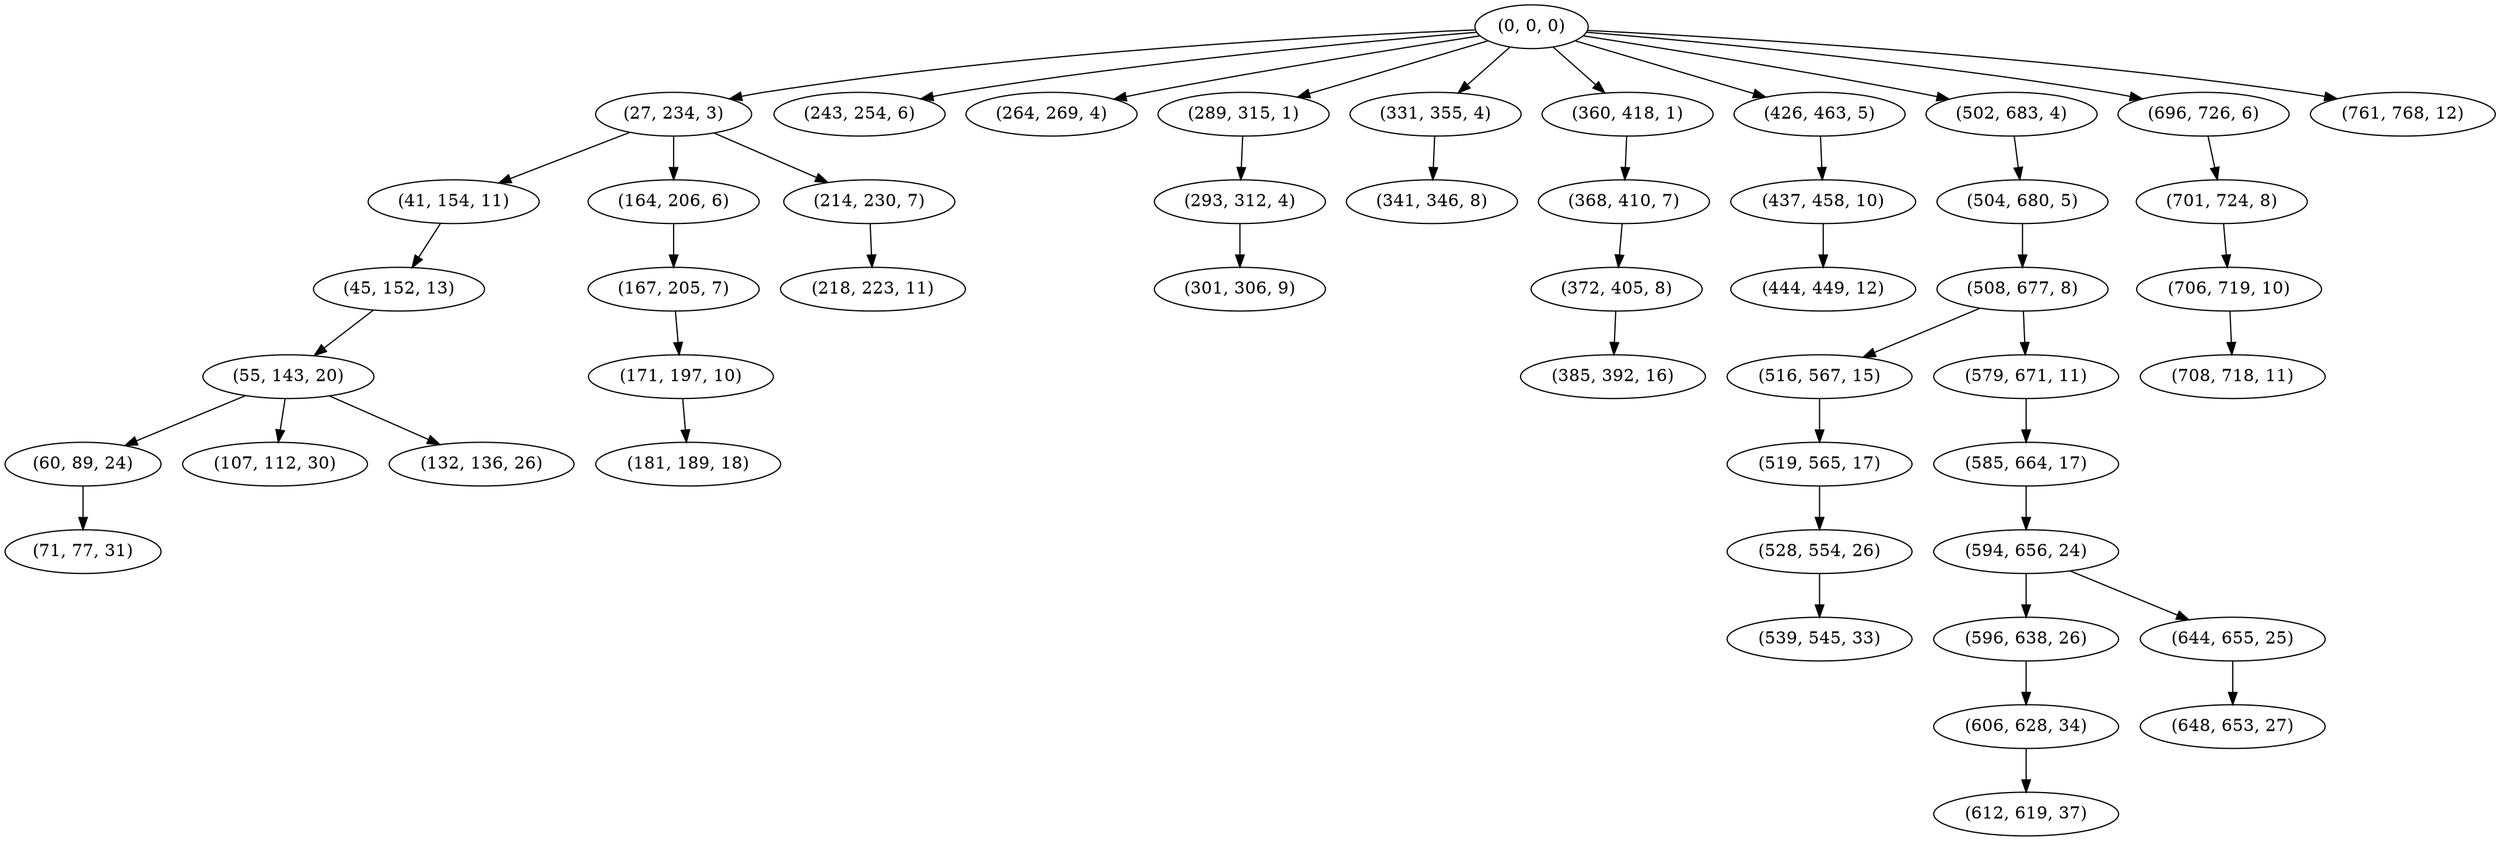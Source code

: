 digraph tree {
    "(0, 0, 0)";
    "(27, 234, 3)";
    "(41, 154, 11)";
    "(45, 152, 13)";
    "(55, 143, 20)";
    "(60, 89, 24)";
    "(71, 77, 31)";
    "(107, 112, 30)";
    "(132, 136, 26)";
    "(164, 206, 6)";
    "(167, 205, 7)";
    "(171, 197, 10)";
    "(181, 189, 18)";
    "(214, 230, 7)";
    "(218, 223, 11)";
    "(243, 254, 6)";
    "(264, 269, 4)";
    "(289, 315, 1)";
    "(293, 312, 4)";
    "(301, 306, 9)";
    "(331, 355, 4)";
    "(341, 346, 8)";
    "(360, 418, 1)";
    "(368, 410, 7)";
    "(372, 405, 8)";
    "(385, 392, 16)";
    "(426, 463, 5)";
    "(437, 458, 10)";
    "(444, 449, 12)";
    "(502, 683, 4)";
    "(504, 680, 5)";
    "(508, 677, 8)";
    "(516, 567, 15)";
    "(519, 565, 17)";
    "(528, 554, 26)";
    "(539, 545, 33)";
    "(579, 671, 11)";
    "(585, 664, 17)";
    "(594, 656, 24)";
    "(596, 638, 26)";
    "(606, 628, 34)";
    "(612, 619, 37)";
    "(644, 655, 25)";
    "(648, 653, 27)";
    "(696, 726, 6)";
    "(701, 724, 8)";
    "(706, 719, 10)";
    "(708, 718, 11)";
    "(761, 768, 12)";
    "(0, 0, 0)" -> "(27, 234, 3)";
    "(0, 0, 0)" -> "(243, 254, 6)";
    "(0, 0, 0)" -> "(264, 269, 4)";
    "(0, 0, 0)" -> "(289, 315, 1)";
    "(0, 0, 0)" -> "(331, 355, 4)";
    "(0, 0, 0)" -> "(360, 418, 1)";
    "(0, 0, 0)" -> "(426, 463, 5)";
    "(0, 0, 0)" -> "(502, 683, 4)";
    "(0, 0, 0)" -> "(696, 726, 6)";
    "(0, 0, 0)" -> "(761, 768, 12)";
    "(27, 234, 3)" -> "(41, 154, 11)";
    "(27, 234, 3)" -> "(164, 206, 6)";
    "(27, 234, 3)" -> "(214, 230, 7)";
    "(41, 154, 11)" -> "(45, 152, 13)";
    "(45, 152, 13)" -> "(55, 143, 20)";
    "(55, 143, 20)" -> "(60, 89, 24)";
    "(55, 143, 20)" -> "(107, 112, 30)";
    "(55, 143, 20)" -> "(132, 136, 26)";
    "(60, 89, 24)" -> "(71, 77, 31)";
    "(164, 206, 6)" -> "(167, 205, 7)";
    "(167, 205, 7)" -> "(171, 197, 10)";
    "(171, 197, 10)" -> "(181, 189, 18)";
    "(214, 230, 7)" -> "(218, 223, 11)";
    "(289, 315, 1)" -> "(293, 312, 4)";
    "(293, 312, 4)" -> "(301, 306, 9)";
    "(331, 355, 4)" -> "(341, 346, 8)";
    "(360, 418, 1)" -> "(368, 410, 7)";
    "(368, 410, 7)" -> "(372, 405, 8)";
    "(372, 405, 8)" -> "(385, 392, 16)";
    "(426, 463, 5)" -> "(437, 458, 10)";
    "(437, 458, 10)" -> "(444, 449, 12)";
    "(502, 683, 4)" -> "(504, 680, 5)";
    "(504, 680, 5)" -> "(508, 677, 8)";
    "(508, 677, 8)" -> "(516, 567, 15)";
    "(508, 677, 8)" -> "(579, 671, 11)";
    "(516, 567, 15)" -> "(519, 565, 17)";
    "(519, 565, 17)" -> "(528, 554, 26)";
    "(528, 554, 26)" -> "(539, 545, 33)";
    "(579, 671, 11)" -> "(585, 664, 17)";
    "(585, 664, 17)" -> "(594, 656, 24)";
    "(594, 656, 24)" -> "(596, 638, 26)";
    "(594, 656, 24)" -> "(644, 655, 25)";
    "(596, 638, 26)" -> "(606, 628, 34)";
    "(606, 628, 34)" -> "(612, 619, 37)";
    "(644, 655, 25)" -> "(648, 653, 27)";
    "(696, 726, 6)" -> "(701, 724, 8)";
    "(701, 724, 8)" -> "(706, 719, 10)";
    "(706, 719, 10)" -> "(708, 718, 11)";
}
